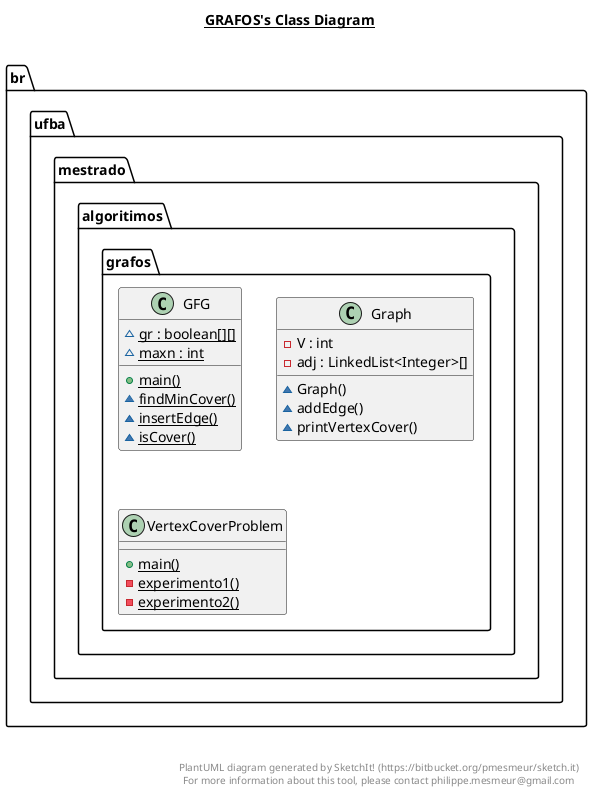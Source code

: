 @startuml

title __GRAFOS's Class Diagram__\n

  namespace br.ufba.mestrado.algoritimos.grafos {
    class br.ufba.mestrado.algoritimos.grafos.GFG {
        {static} ~ gr : boolean[][]
        {static} ~ maxn : int
        {static} + main()
        {static} ~ findMinCover()
        {static} ~ insertEdge()
        {static} ~ isCover()
    }
  }
  

  namespace br.ufba.mestrado.algoritimos.grafos {
    class br.ufba.mestrado.algoritimos.grafos.Graph {
        - V : int
        - adj : LinkedList<Integer>[]
        ~ Graph()
        ~ addEdge()
        ~ printVertexCover()
    }
  }
  

  namespace br.ufba.mestrado.algoritimos.grafos {
    class br.ufba.mestrado.algoritimos.grafos.VertexCoverProblem {
        {static} + main()
        {static} - experimento1()
        {static} - experimento2()
    }
  }
  



right footer


PlantUML diagram generated by SketchIt! (https://bitbucket.org/pmesmeur/sketch.it)
For more information about this tool, please contact philippe.mesmeur@gmail.com
endfooter

@enduml
